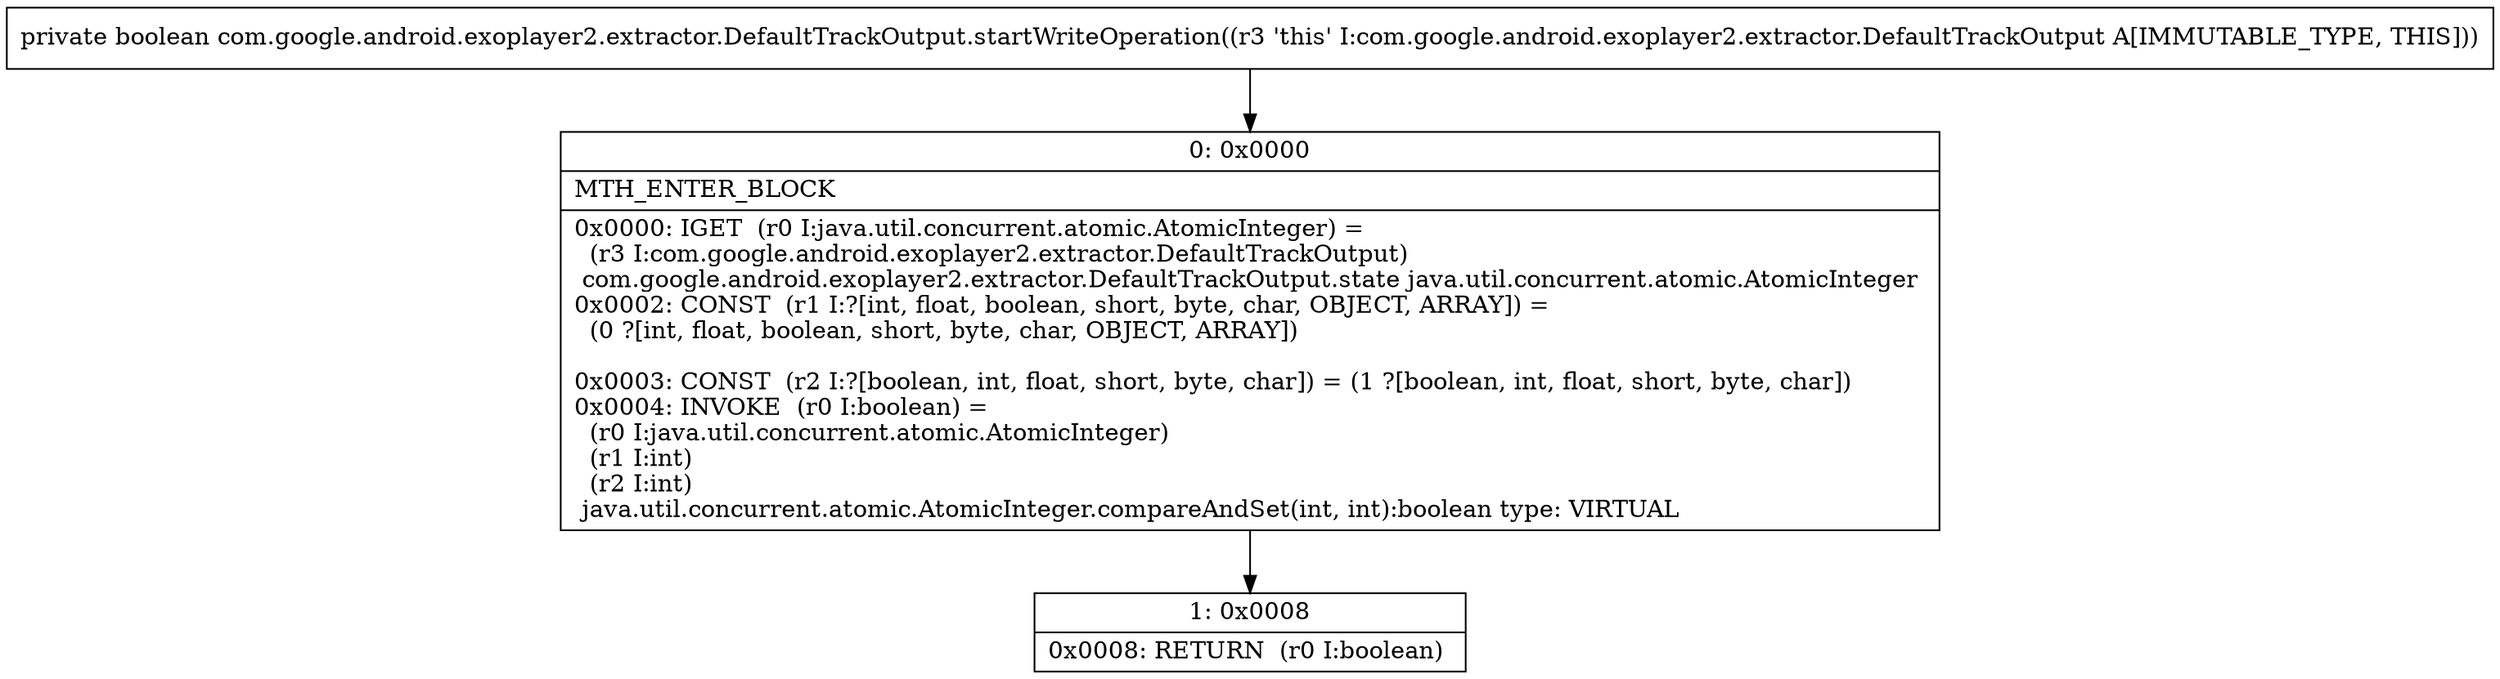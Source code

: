 digraph "CFG forcom.google.android.exoplayer2.extractor.DefaultTrackOutput.startWriteOperation()Z" {
Node_0 [shape=record,label="{0\:\ 0x0000|MTH_ENTER_BLOCK\l|0x0000: IGET  (r0 I:java.util.concurrent.atomic.AtomicInteger) = \l  (r3 I:com.google.android.exoplayer2.extractor.DefaultTrackOutput)\l com.google.android.exoplayer2.extractor.DefaultTrackOutput.state java.util.concurrent.atomic.AtomicInteger \l0x0002: CONST  (r1 I:?[int, float, boolean, short, byte, char, OBJECT, ARRAY]) = \l  (0 ?[int, float, boolean, short, byte, char, OBJECT, ARRAY])\l \l0x0003: CONST  (r2 I:?[boolean, int, float, short, byte, char]) = (1 ?[boolean, int, float, short, byte, char]) \l0x0004: INVOKE  (r0 I:boolean) = \l  (r0 I:java.util.concurrent.atomic.AtomicInteger)\l  (r1 I:int)\l  (r2 I:int)\l java.util.concurrent.atomic.AtomicInteger.compareAndSet(int, int):boolean type: VIRTUAL \l}"];
Node_1 [shape=record,label="{1\:\ 0x0008|0x0008: RETURN  (r0 I:boolean) \l}"];
MethodNode[shape=record,label="{private boolean com.google.android.exoplayer2.extractor.DefaultTrackOutput.startWriteOperation((r3 'this' I:com.google.android.exoplayer2.extractor.DefaultTrackOutput A[IMMUTABLE_TYPE, THIS])) }"];
MethodNode -> Node_0;
Node_0 -> Node_1;
}

